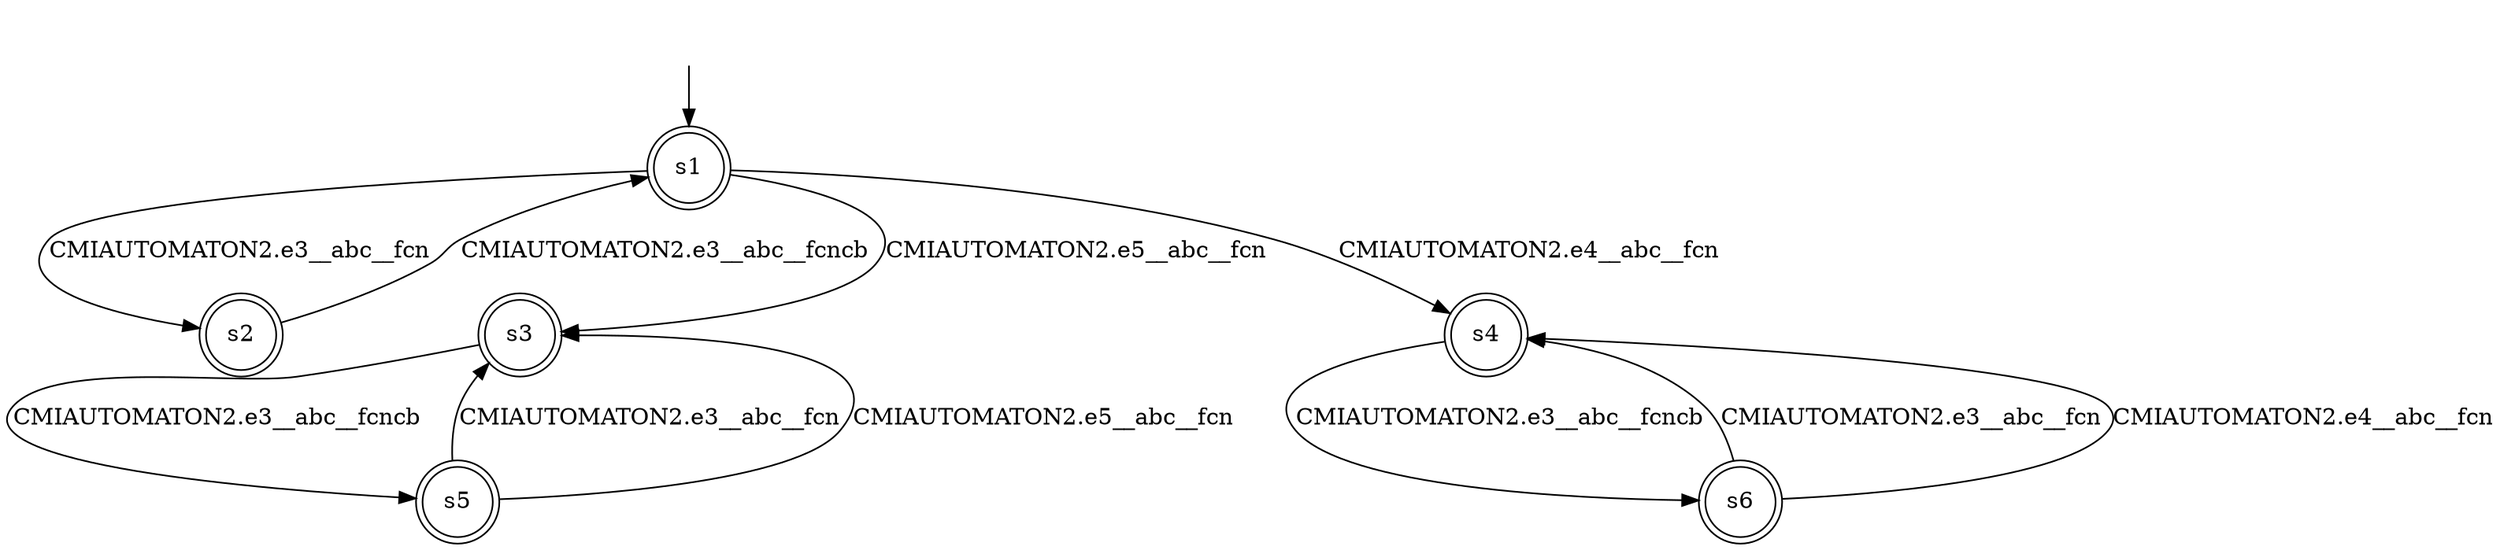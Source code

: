 digraph automaton {
	1 [label=<s1> shape="doublecircle"];
	2 [label=<s2> shape="doublecircle"];
	3 [label=<s3> shape="doublecircle"];
	4 [label=<s4> shape="doublecircle"];
	5 [label=<s5> shape="doublecircle"];
	6 [label=<s6> shape="doublecircle"];
	__init1 [label=<> shape="none"];
	__init1 -> 1;
	1 -> 2 [label=<CMIAUTOMATON2.e3__abc__fcn> id="1-0-2"];
	1 -> 3 [label=<CMIAUTOMATON2.e5__abc__fcn> id="1-1-3"];
	1 -> 4 [label=<CMIAUTOMATON2.e4__abc__fcn> id="1-2-4"];
	2 -> 1 [label=<CMIAUTOMATON2.e3__abc__fcncb> id="2-0-1"];
	3 -> 5 [label=<CMIAUTOMATON2.e3__abc__fcncb> id="3-0-5"];
	4 -> 6 [label=<CMIAUTOMATON2.e3__abc__fcncb> id="4-0-6"];
	5 -> 3 [label=<CMIAUTOMATON2.e3__abc__fcn> id="5-0-3"];
	5 -> 3 [label=<CMIAUTOMATON2.e5__abc__fcn> id="5-1-3"];
	6 -> 4 [label=<CMIAUTOMATON2.e3__abc__fcn> id="6-0-4"];
	6 -> 4 [label=<CMIAUTOMATON2.e4__abc__fcn> id="6-1-4"];
}
